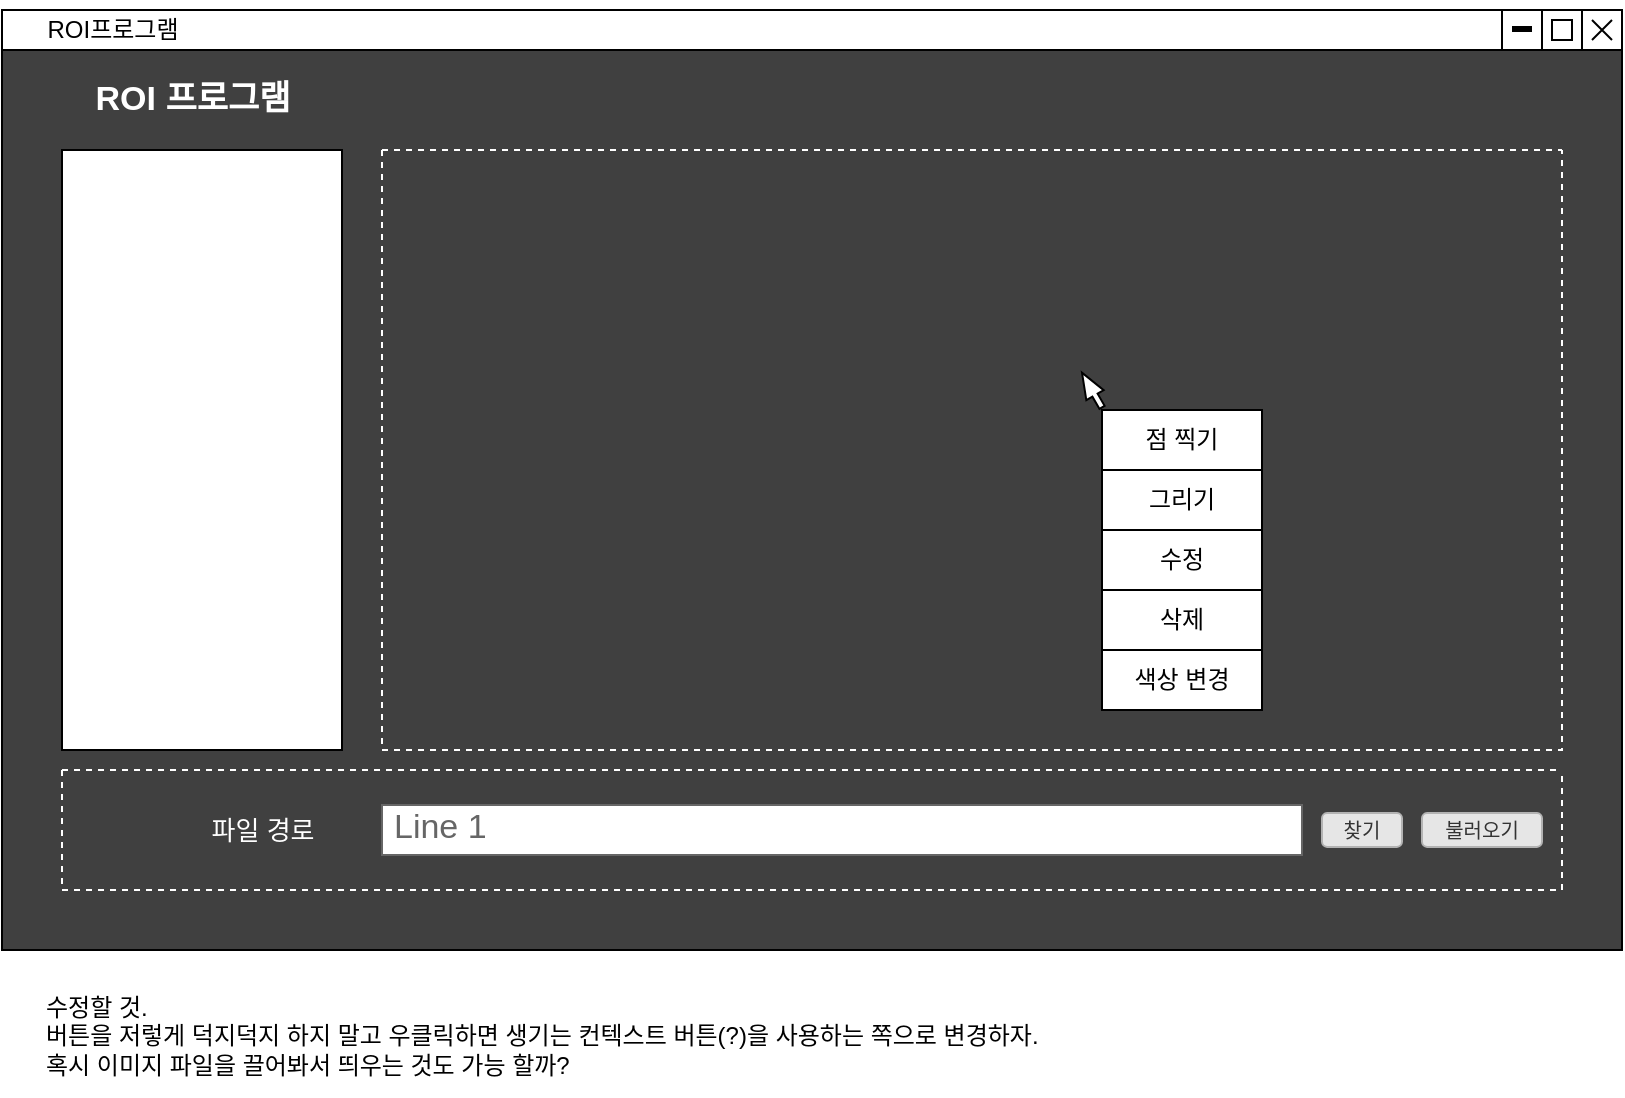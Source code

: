<mxfile version="25.0.3">
  <diagram name="페이지-1" id="-yNlwuJwRfKJObzcvc3U">
    <mxGraphModel dx="1434" dy="738" grid="1" gridSize="10" guides="1" tooltips="1" connect="1" arrows="1" fold="1" page="1" pageScale="1" pageWidth="827" pageHeight="1169" math="0" shadow="0">
      <root>
        <mxCell id="0" />
        <mxCell id="1" parent="0" />
        <mxCell id="UIMSpT_CcA_fMDT5gsIS-1" value="" style="swimlane;startSize=0;swimlaneFillColor=#404040;" parent="1" vertex="1">
          <mxGeometry x="10" y="10" width="810" height="470" as="geometry" />
        </mxCell>
        <mxCell id="k2IExbmG30BHXQbMzV9h-7" value="" style="swimlane;startSize=0;strokeColor=#ffffff;dashed=1;" parent="UIMSpT_CcA_fMDT5gsIS-1" vertex="1">
          <mxGeometry x="30" y="70" width="140" height="300" as="geometry" />
        </mxCell>
        <mxCell id="k2IExbmG30BHXQbMzV9h-8" value="" style="rounded=0;whiteSpace=wrap;html=1;" parent="k2IExbmG30BHXQbMzV9h-7" vertex="1">
          <mxGeometry width="140" height="300" as="geometry" />
        </mxCell>
        <mxCell id="k2IExbmG30BHXQbMzV9h-22" value="" style="swimlane;startSize=0;strokeColor=#ffffff;dashed=1;" parent="UIMSpT_CcA_fMDT5gsIS-1" vertex="1">
          <mxGeometry x="30" y="380" width="750" height="60" as="geometry" />
        </mxCell>
        <mxCell id="k2IExbmG30BHXQbMzV9h-25" value="파일 경로" style="text;html=1;align=center;verticalAlign=middle;resizable=0;points=[];autosize=1;strokeColor=none;fillColor=none;fontSize=13;fontColor=#ffffff;" parent="k2IExbmG30BHXQbMzV9h-22" vertex="1">
          <mxGeometry x="60" y="15" width="80" height="30" as="geometry" />
        </mxCell>
        <mxCell id="k2IExbmG30BHXQbMzV9h-26" value="Line 1" style="strokeWidth=1;shadow=0;dashed=0;align=center;html=1;shape=mxgraph.mockup.text.textBox;fontColor=#666666;align=left;fontSize=17;spacingLeft=4;spacingTop=-3;whiteSpace=wrap;strokeColor=#666666;mainText=" parent="k2IExbmG30BHXQbMzV9h-22" vertex="1">
          <mxGeometry x="160" y="17.5" width="460" height="25" as="geometry" />
        </mxCell>
        <mxCell id="k2IExbmG30BHXQbMzV9h-27" value="찾기" style="rounded=1;html=1;shadow=0;dashed=0;whiteSpace=wrap;fontSize=10;fillColor=#E6E6E6;align=center;strokeColor=#B3B3B3;fontColor=#333333;" parent="k2IExbmG30BHXQbMzV9h-22" vertex="1">
          <mxGeometry x="630" y="21.56" width="40" height="16.88" as="geometry" />
        </mxCell>
        <mxCell id="k2IExbmG30BHXQbMzV9h-14" value="불러오기" style="rounded=1;html=1;shadow=0;dashed=0;whiteSpace=wrap;fontSize=10;fillColor=#E6E6E6;align=center;strokeColor=#B3B3B3;fontColor=#333333;" parent="k2IExbmG30BHXQbMzV9h-22" vertex="1">
          <mxGeometry x="680" y="21.56" width="60" height="16.88" as="geometry" />
        </mxCell>
        <mxCell id="k2IExbmG30BHXQbMzV9h-24" value="ROI 프로그램" style="text;html=1;align=center;verticalAlign=middle;resizable=0;points=[];autosize=1;strokeColor=none;fillColor=none;fontColor=#ffffff;fontSize=17;fontStyle=1" parent="UIMSpT_CcA_fMDT5gsIS-1" vertex="1">
          <mxGeometry x="30" y="30" width="130" height="30" as="geometry" />
        </mxCell>
        <mxCell id="Yb9vioATFREBzsiz4ZFD-5" value="" style="shape=singleArrow;direction=north;whiteSpace=wrap;html=1;arrowWidth=0.3;arrowSize=0.65;rotation=-30;" vertex="1" parent="UIMSpT_CcA_fMDT5gsIS-1">
          <mxGeometry x="540" y="180" width="10" height="20" as="geometry" />
        </mxCell>
        <mxCell id="Yb9vioATFREBzsiz4ZFD-59" value="" style="rounded=0;whiteSpace=wrap;html=1;" vertex="1" parent="UIMSpT_CcA_fMDT5gsIS-1">
          <mxGeometry x="550" y="200" width="80" height="150" as="geometry" />
        </mxCell>
        <mxCell id="Yb9vioATFREBzsiz4ZFD-60" value="점 찍기" style="whiteSpace=wrap;html=1;" vertex="1" parent="UIMSpT_CcA_fMDT5gsIS-1">
          <mxGeometry x="550" y="200" width="80" height="30" as="geometry" />
        </mxCell>
        <mxCell id="Yb9vioATFREBzsiz4ZFD-61" value="그리기" style="whiteSpace=wrap;html=1;" vertex="1" parent="UIMSpT_CcA_fMDT5gsIS-1">
          <mxGeometry x="550" y="230" width="80" height="30" as="geometry" />
        </mxCell>
        <mxCell id="Yb9vioATFREBzsiz4ZFD-62" value="수정" style="whiteSpace=wrap;html=1;" vertex="1" parent="UIMSpT_CcA_fMDT5gsIS-1">
          <mxGeometry x="550" y="260" width="80" height="30" as="geometry" />
        </mxCell>
        <mxCell id="Yb9vioATFREBzsiz4ZFD-63" value="삭제" style="whiteSpace=wrap;html=1;" vertex="1" parent="UIMSpT_CcA_fMDT5gsIS-1">
          <mxGeometry x="550" y="290" width="80" height="30" as="geometry" />
        </mxCell>
        <mxCell id="Yb9vioATFREBzsiz4ZFD-64" value="색상 변경" style="whiteSpace=wrap;html=1;" vertex="1" parent="UIMSpT_CcA_fMDT5gsIS-1">
          <mxGeometry x="550" y="320" width="80" height="30" as="geometry" />
        </mxCell>
        <mxCell id="UIMSpT_CcA_fMDT5gsIS-6" value="" style="rounded=0;whiteSpace=wrap;html=1;" parent="1" vertex="1">
          <mxGeometry x="10" y="10" width="810" height="20" as="geometry" />
        </mxCell>
        <mxCell id="UIMSpT_CcA_fMDT5gsIS-7" value="ROI프로그램" style="text;html=1;align=center;verticalAlign=middle;resizable=0;points=[];autosize=1;strokeColor=none;fillColor=none;" parent="1" vertex="1">
          <mxGeometry x="20" y="5" width="90" height="30" as="geometry" />
        </mxCell>
        <mxCell id="UIMSpT_CcA_fMDT5gsIS-9" value="" style="whiteSpace=wrap;html=1;aspect=fixed;" parent="1" vertex="1">
          <mxGeometry x="800" y="10" width="20" height="20" as="geometry" />
        </mxCell>
        <mxCell id="UIMSpT_CcA_fMDT5gsIS-10" value="" style="whiteSpace=wrap;html=1;aspect=fixed;" parent="1" vertex="1">
          <mxGeometry x="780" y="10" width="20" height="20" as="geometry" />
        </mxCell>
        <mxCell id="UIMSpT_CcA_fMDT5gsIS-11" value="" style="whiteSpace=wrap;html=1;aspect=fixed;" parent="1" vertex="1">
          <mxGeometry x="760" y="10" width="20" height="20" as="geometry" />
        </mxCell>
        <mxCell id="UIMSpT_CcA_fMDT5gsIS-13" value="" style="whiteSpace=wrap;html=1;aspect=fixed;" parent="1" vertex="1">
          <mxGeometry x="785" y="15" width="10" height="10" as="geometry" />
        </mxCell>
        <mxCell id="k2IExbmG30BHXQbMzV9h-4" value="" style="shape=mxgraph.sysml.x;" parent="1" vertex="1">
          <mxGeometry x="805" y="15" width="10" height="10" as="geometry" />
        </mxCell>
        <mxCell id="k2IExbmG30BHXQbMzV9h-5" value="" style="endArrow=none;html=1;rounded=0;strokeWidth=3;" parent="1" edge="1">
          <mxGeometry width="50" height="50" relative="1" as="geometry">
            <mxPoint x="765" y="19.5" as="sourcePoint" />
            <mxPoint x="775" y="19.5" as="targetPoint" />
          </mxGeometry>
        </mxCell>
        <mxCell id="k2IExbmG30BHXQbMzV9h-23" value="" style="swimlane;startSize=0;strokeColor=#ffffff;dashed=1;" parent="1" vertex="1">
          <mxGeometry x="200" y="80" width="590" height="300" as="geometry" />
        </mxCell>
        <mxCell id="k2IExbmG30BHXQbMzV9h-28" value="수정할 것.&lt;br&gt;버튼을 저렇게 덕지덕지 하지 말고 우클릭하면 생기는 컨텍스트 버튼(?)을 사용하는 쪽으로 변경하자.&lt;div&gt;혹시 이미지 파일을 끌어봐서 띄우는 것도 가능 할까?&lt;/div&gt;" style="text;html=1;align=left;verticalAlign=middle;resizable=0;points=[];autosize=1;strokeColor=none;fillColor=none;" parent="1" vertex="1">
          <mxGeometry x="30" y="493" width="560" height="60" as="geometry" />
        </mxCell>
      </root>
    </mxGraphModel>
  </diagram>
</mxfile>
